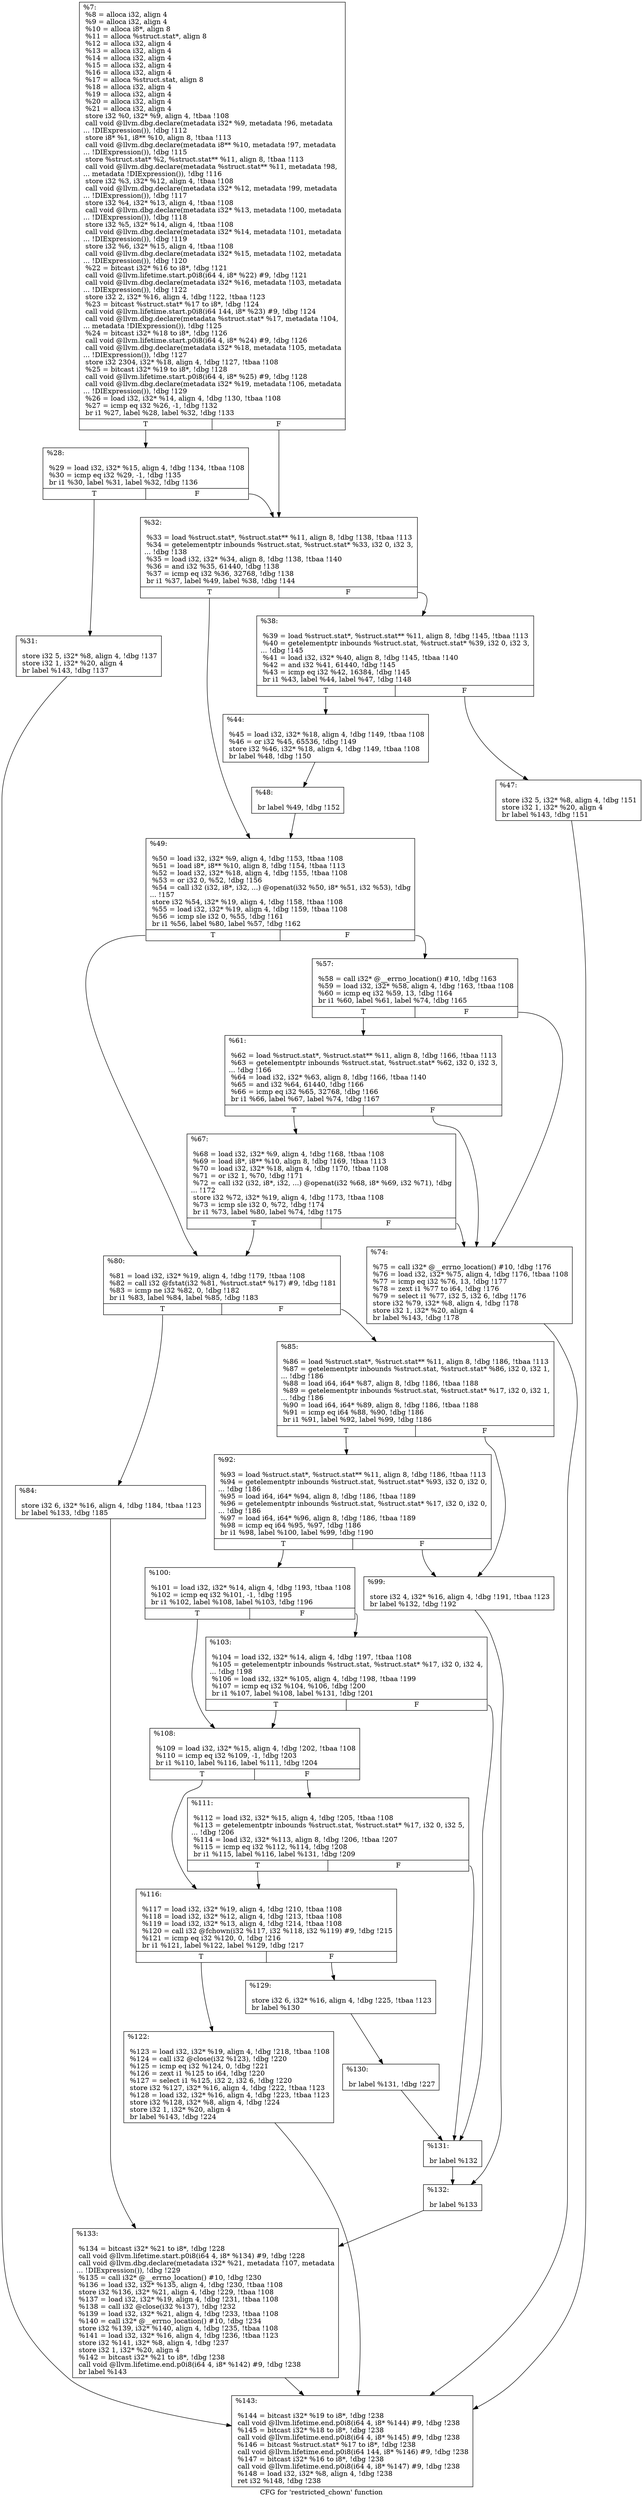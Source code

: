 digraph "CFG for 'restricted_chown' function" {
	label="CFG for 'restricted_chown' function";

	Node0x143c720 [shape=record,label="{%7:\l  %8 = alloca i32, align 4\l  %9 = alloca i32, align 4\l  %10 = alloca i8*, align 8\l  %11 = alloca %struct.stat*, align 8\l  %12 = alloca i32, align 4\l  %13 = alloca i32, align 4\l  %14 = alloca i32, align 4\l  %15 = alloca i32, align 4\l  %16 = alloca i32, align 4\l  %17 = alloca %struct.stat, align 8\l  %18 = alloca i32, align 4\l  %19 = alloca i32, align 4\l  %20 = alloca i32, align 4\l  %21 = alloca i32, align 4\l  store i32 %0, i32* %9, align 4, !tbaa !108\l  call void @llvm.dbg.declare(metadata i32* %9, metadata !96, metadata\l... !DIExpression()), !dbg !112\l  store i8* %1, i8** %10, align 8, !tbaa !113\l  call void @llvm.dbg.declare(metadata i8** %10, metadata !97, metadata\l... !DIExpression()), !dbg !115\l  store %struct.stat* %2, %struct.stat** %11, align 8, !tbaa !113\l  call void @llvm.dbg.declare(metadata %struct.stat** %11, metadata !98,\l... metadata !DIExpression()), !dbg !116\l  store i32 %3, i32* %12, align 4, !tbaa !108\l  call void @llvm.dbg.declare(metadata i32* %12, metadata !99, metadata\l... !DIExpression()), !dbg !117\l  store i32 %4, i32* %13, align 4, !tbaa !108\l  call void @llvm.dbg.declare(metadata i32* %13, metadata !100, metadata\l... !DIExpression()), !dbg !118\l  store i32 %5, i32* %14, align 4, !tbaa !108\l  call void @llvm.dbg.declare(metadata i32* %14, metadata !101, metadata\l... !DIExpression()), !dbg !119\l  store i32 %6, i32* %15, align 4, !tbaa !108\l  call void @llvm.dbg.declare(metadata i32* %15, metadata !102, metadata\l... !DIExpression()), !dbg !120\l  %22 = bitcast i32* %16 to i8*, !dbg !121\l  call void @llvm.lifetime.start.p0i8(i64 4, i8* %22) #9, !dbg !121\l  call void @llvm.dbg.declare(metadata i32* %16, metadata !103, metadata\l... !DIExpression()), !dbg !122\l  store i32 2, i32* %16, align 4, !dbg !122, !tbaa !123\l  %23 = bitcast %struct.stat* %17 to i8*, !dbg !124\l  call void @llvm.lifetime.start.p0i8(i64 144, i8* %23) #9, !dbg !124\l  call void @llvm.dbg.declare(metadata %struct.stat* %17, metadata !104,\l... metadata !DIExpression()), !dbg !125\l  %24 = bitcast i32* %18 to i8*, !dbg !126\l  call void @llvm.lifetime.start.p0i8(i64 4, i8* %24) #9, !dbg !126\l  call void @llvm.dbg.declare(metadata i32* %18, metadata !105, metadata\l... !DIExpression()), !dbg !127\l  store i32 2304, i32* %18, align 4, !dbg !127, !tbaa !108\l  %25 = bitcast i32* %19 to i8*, !dbg !128\l  call void @llvm.lifetime.start.p0i8(i64 4, i8* %25) #9, !dbg !128\l  call void @llvm.dbg.declare(metadata i32* %19, metadata !106, metadata\l... !DIExpression()), !dbg !129\l  %26 = load i32, i32* %14, align 4, !dbg !130, !tbaa !108\l  %27 = icmp eq i32 %26, -1, !dbg !132\l  br i1 %27, label %28, label %32, !dbg !133\l|{<s0>T|<s1>F}}"];
	Node0x143c720:s0 -> Node0x143d980;
	Node0x143c720:s1 -> Node0x143da20;
	Node0x143d980 [shape=record,label="{%28:\l\l  %29 = load i32, i32* %15, align 4, !dbg !134, !tbaa !108\l  %30 = icmp eq i32 %29, -1, !dbg !135\l  br i1 %30, label %31, label %32, !dbg !136\l|{<s0>T|<s1>F}}"];
	Node0x143d980:s0 -> Node0x143d9d0;
	Node0x143d980:s1 -> Node0x143da20;
	Node0x143d9d0 [shape=record,label="{%31:\l\l  store i32 5, i32* %8, align 4, !dbg !137\l  store i32 1, i32* %20, align 4\l  br label %143, !dbg !137\l}"];
	Node0x143d9d0 -> Node0x1455600;
	Node0x143da20 [shape=record,label="{%32:\l\l  %33 = load %struct.stat*, %struct.stat** %11, align 8, !dbg !138, !tbaa !113\l  %34 = getelementptr inbounds %struct.stat, %struct.stat* %33, i32 0, i32 3,\l... !dbg !138\l  %35 = load i32, i32* %34, align 8, !dbg !138, !tbaa !140\l  %36 = and i32 %35, 61440, !dbg !138\l  %37 = icmp eq i32 %36, 32768, !dbg !138\l  br i1 %37, label %49, label %38, !dbg !144\l|{<s0>T|<s1>F}}"];
	Node0x143da20:s0 -> Node0x143dbb0;
	Node0x143da20:s1 -> Node0x143da70;
	Node0x143da70 [shape=record,label="{%38:\l\l  %39 = load %struct.stat*, %struct.stat** %11, align 8, !dbg !145, !tbaa !113\l  %40 = getelementptr inbounds %struct.stat, %struct.stat* %39, i32 0, i32 3,\l... !dbg !145\l  %41 = load i32, i32* %40, align 8, !dbg !145, !tbaa !140\l  %42 = and i32 %41, 61440, !dbg !145\l  %43 = icmp eq i32 %42, 16384, !dbg !145\l  br i1 %43, label %44, label %47, !dbg !148\l|{<s0>T|<s1>F}}"];
	Node0x143da70:s0 -> Node0x143dac0;
	Node0x143da70:s1 -> Node0x143db10;
	Node0x143dac0 [shape=record,label="{%44:\l\l  %45 = load i32, i32* %18, align 4, !dbg !149, !tbaa !108\l  %46 = or i32 %45, 65536, !dbg !149\l  store i32 %46, i32* %18, align 4, !dbg !149, !tbaa !108\l  br label %48, !dbg !150\l}"];
	Node0x143dac0 -> Node0x143db60;
	Node0x143db10 [shape=record,label="{%47:\l\l  store i32 5, i32* %8, align 4, !dbg !151\l  store i32 1, i32* %20, align 4\l  br label %143, !dbg !151\l}"];
	Node0x143db10 -> Node0x1455600;
	Node0x143db60 [shape=record,label="{%48:\l\l  br label %49, !dbg !152\l}"];
	Node0x143db60 -> Node0x143dbb0;
	Node0x143dbb0 [shape=record,label="{%49:\l\l  %50 = load i32, i32* %9, align 4, !dbg !153, !tbaa !108\l  %51 = load i8*, i8** %10, align 8, !dbg !154, !tbaa !113\l  %52 = load i32, i32* %18, align 4, !dbg !155, !tbaa !108\l  %53 = or i32 0, %52, !dbg !156\l  %54 = call i32 (i32, i8*, i32, ...) @openat(i32 %50, i8* %51, i32 %53), !dbg\l... !157\l  store i32 %54, i32* %19, align 4, !dbg !158, !tbaa !108\l  %55 = load i32, i32* %19, align 4, !dbg !159, !tbaa !108\l  %56 = icmp sle i32 0, %55, !dbg !161\l  br i1 %56, label %80, label %57, !dbg !162\l|{<s0>T|<s1>F}}"];
	Node0x143dbb0:s0 -> Node0x143dd40;
	Node0x143dbb0:s1 -> Node0x143dc00;
	Node0x143dc00 [shape=record,label="{%57:\l\l  %58 = call i32* @__errno_location() #10, !dbg !163\l  %59 = load i32, i32* %58, align 4, !dbg !163, !tbaa !108\l  %60 = icmp eq i32 %59, 13, !dbg !164\l  br i1 %60, label %61, label %74, !dbg !165\l|{<s0>T|<s1>F}}"];
	Node0x143dc00:s0 -> Node0x143dc50;
	Node0x143dc00:s1 -> Node0x143dcf0;
	Node0x143dc50 [shape=record,label="{%61:\l\l  %62 = load %struct.stat*, %struct.stat** %11, align 8, !dbg !166, !tbaa !113\l  %63 = getelementptr inbounds %struct.stat, %struct.stat* %62, i32 0, i32 3,\l... !dbg !166\l  %64 = load i32, i32* %63, align 8, !dbg !166, !tbaa !140\l  %65 = and i32 %64, 61440, !dbg !166\l  %66 = icmp eq i32 %65, 32768, !dbg !166\l  br i1 %66, label %67, label %74, !dbg !167\l|{<s0>T|<s1>F}}"];
	Node0x143dc50:s0 -> Node0x143dca0;
	Node0x143dc50:s1 -> Node0x143dcf0;
	Node0x143dca0 [shape=record,label="{%67:\l\l  %68 = load i32, i32* %9, align 4, !dbg !168, !tbaa !108\l  %69 = load i8*, i8** %10, align 8, !dbg !169, !tbaa !113\l  %70 = load i32, i32* %18, align 4, !dbg !170, !tbaa !108\l  %71 = or i32 1, %70, !dbg !171\l  %72 = call i32 (i32, i8*, i32, ...) @openat(i32 %68, i8* %69, i32 %71), !dbg\l... !172\l  store i32 %72, i32* %19, align 4, !dbg !173, !tbaa !108\l  %73 = icmp sle i32 0, %72, !dbg !174\l  br i1 %73, label %80, label %74, !dbg !175\l|{<s0>T|<s1>F}}"];
	Node0x143dca0:s0 -> Node0x143dd40;
	Node0x143dca0:s1 -> Node0x143dcf0;
	Node0x143dcf0 [shape=record,label="{%74:\l\l  %75 = call i32* @__errno_location() #10, !dbg !176\l  %76 = load i32, i32* %75, align 4, !dbg !176, !tbaa !108\l  %77 = icmp eq i32 %76, 13, !dbg !177\l  %78 = zext i1 %77 to i64, !dbg !176\l  %79 = select i1 %77, i32 5, i32 6, !dbg !176\l  store i32 %79, i32* %8, align 4, !dbg !178\l  store i32 1, i32* %20, align 4\l  br label %143, !dbg !178\l}"];
	Node0x143dcf0 -> Node0x1455600;
	Node0x143dd40 [shape=record,label="{%80:\l\l  %81 = load i32, i32* %19, align 4, !dbg !179, !tbaa !108\l  %82 = call i32 @fstat(i32 %81, %struct.stat* %17) #9, !dbg !181\l  %83 = icmp ne i32 %82, 0, !dbg !182\l  br i1 %83, label %84, label %85, !dbg !183\l|{<s0>T|<s1>F}}"];
	Node0x143dd40:s0 -> Node0x143dd90;
	Node0x143dd40:s1 -> Node0x143dde0;
	Node0x143dd90 [shape=record,label="{%84:\l\l  store i32 6, i32* %16, align 4, !dbg !184, !tbaa !123\l  br label %133, !dbg !185\l}"];
	Node0x143dd90 -> Node0x143e1f0;
	Node0x143dde0 [shape=record,label="{%85:\l\l  %86 = load %struct.stat*, %struct.stat** %11, align 8, !dbg !186, !tbaa !113\l  %87 = getelementptr inbounds %struct.stat, %struct.stat* %86, i32 0, i32 1,\l... !dbg !186\l  %88 = load i64, i64* %87, align 8, !dbg !186, !tbaa !188\l  %89 = getelementptr inbounds %struct.stat, %struct.stat* %17, i32 0, i32 1,\l... !dbg !186\l  %90 = load i64, i64* %89, align 8, !dbg !186, !tbaa !188\l  %91 = icmp eq i64 %88, %90, !dbg !186\l  br i1 %91, label %92, label %99, !dbg !186\l|{<s0>T|<s1>F}}"];
	Node0x143dde0:s0 -> Node0x143de30;
	Node0x143dde0:s1 -> Node0x143de80;
	Node0x143de30 [shape=record,label="{%92:\l\l  %93 = load %struct.stat*, %struct.stat** %11, align 8, !dbg !186, !tbaa !113\l  %94 = getelementptr inbounds %struct.stat, %struct.stat* %93, i32 0, i32 0,\l... !dbg !186\l  %95 = load i64, i64* %94, align 8, !dbg !186, !tbaa !189\l  %96 = getelementptr inbounds %struct.stat, %struct.stat* %17, i32 0, i32 0,\l... !dbg !186\l  %97 = load i64, i64* %96, align 8, !dbg !186, !tbaa !189\l  %98 = icmp eq i64 %95, %97, !dbg !186\l  br i1 %98, label %100, label %99, !dbg !190\l|{<s0>T|<s1>F}}"];
	Node0x143de30:s0 -> Node0x143ded0;
	Node0x143de30:s1 -> Node0x143de80;
	Node0x143de80 [shape=record,label="{%99:\l\l  store i32 4, i32* %16, align 4, !dbg !191, !tbaa !123\l  br label %132, !dbg !192\l}"];
	Node0x143de80 -> Node0x143e1a0;
	Node0x143ded0 [shape=record,label="{%100:\l\l  %101 = load i32, i32* %14, align 4, !dbg !193, !tbaa !108\l  %102 = icmp eq i32 %101, -1, !dbg !195\l  br i1 %102, label %108, label %103, !dbg !196\l|{<s0>T|<s1>F}}"];
	Node0x143ded0:s0 -> Node0x143df70;
	Node0x143ded0:s1 -> Node0x143df20;
	Node0x143df20 [shape=record,label="{%103:\l\l  %104 = load i32, i32* %14, align 4, !dbg !197, !tbaa !108\l  %105 = getelementptr inbounds %struct.stat, %struct.stat* %17, i32 0, i32 4,\l... !dbg !198\l  %106 = load i32, i32* %105, align 4, !dbg !198, !tbaa !199\l  %107 = icmp eq i32 %104, %106, !dbg !200\l  br i1 %107, label %108, label %131, !dbg !201\l|{<s0>T|<s1>F}}"];
	Node0x143df20:s0 -> Node0x143df70;
	Node0x143df20:s1 -> Node0x143e150;
	Node0x143df70 [shape=record,label="{%108:\l\l  %109 = load i32, i32* %15, align 4, !dbg !202, !tbaa !108\l  %110 = icmp eq i32 %109, -1, !dbg !203\l  br i1 %110, label %116, label %111, !dbg !204\l|{<s0>T|<s1>F}}"];
	Node0x143df70:s0 -> Node0x143e010;
	Node0x143df70:s1 -> Node0x143dfc0;
	Node0x143dfc0 [shape=record,label="{%111:\l\l  %112 = load i32, i32* %15, align 4, !dbg !205, !tbaa !108\l  %113 = getelementptr inbounds %struct.stat, %struct.stat* %17, i32 0, i32 5,\l... !dbg !206\l  %114 = load i32, i32* %113, align 8, !dbg !206, !tbaa !207\l  %115 = icmp eq i32 %112, %114, !dbg !208\l  br i1 %115, label %116, label %131, !dbg !209\l|{<s0>T|<s1>F}}"];
	Node0x143dfc0:s0 -> Node0x143e010;
	Node0x143dfc0:s1 -> Node0x143e150;
	Node0x143e010 [shape=record,label="{%116:\l\l  %117 = load i32, i32* %19, align 4, !dbg !210, !tbaa !108\l  %118 = load i32, i32* %12, align 4, !dbg !213, !tbaa !108\l  %119 = load i32, i32* %13, align 4, !dbg !214, !tbaa !108\l  %120 = call i32 @fchown(i32 %117, i32 %118, i32 %119) #9, !dbg !215\l  %121 = icmp eq i32 %120, 0, !dbg !216\l  br i1 %121, label %122, label %129, !dbg !217\l|{<s0>T|<s1>F}}"];
	Node0x143e010:s0 -> Node0x143e060;
	Node0x143e010:s1 -> Node0x143e0b0;
	Node0x143e060 [shape=record,label="{%122:\l\l  %123 = load i32, i32* %19, align 4, !dbg !218, !tbaa !108\l  %124 = call i32 @close(i32 %123), !dbg !220\l  %125 = icmp eq i32 %124, 0, !dbg !221\l  %126 = zext i1 %125 to i64, !dbg !220\l  %127 = select i1 %125, i32 2, i32 6, !dbg !220\l  store i32 %127, i32* %16, align 4, !dbg !222, !tbaa !123\l  %128 = load i32, i32* %16, align 4, !dbg !223, !tbaa !123\l  store i32 %128, i32* %8, align 4, !dbg !224\l  store i32 1, i32* %20, align 4\l  br label %143, !dbg !224\l}"];
	Node0x143e060 -> Node0x1455600;
	Node0x143e0b0 [shape=record,label="{%129:\l\l  store i32 6, i32* %16, align 4, !dbg !225, !tbaa !123\l  br label %130\l}"];
	Node0x143e0b0 -> Node0x143e100;
	Node0x143e100 [shape=record,label="{%130:\l\l  br label %131, !dbg !227\l}"];
	Node0x143e100 -> Node0x143e150;
	Node0x143e150 [shape=record,label="{%131:\l\l  br label %132\l}"];
	Node0x143e150 -> Node0x143e1a0;
	Node0x143e1a0 [shape=record,label="{%132:\l\l  br label %133\l}"];
	Node0x143e1a0 -> Node0x143e1f0;
	Node0x143e1f0 [shape=record,label="{%133:\l\l  %134 = bitcast i32* %21 to i8*, !dbg !228\l  call void @llvm.lifetime.start.p0i8(i64 4, i8* %134) #9, !dbg !228\l  call void @llvm.dbg.declare(metadata i32* %21, metadata !107, metadata\l... !DIExpression()), !dbg !229\l  %135 = call i32* @__errno_location() #10, !dbg !230\l  %136 = load i32, i32* %135, align 4, !dbg !230, !tbaa !108\l  store i32 %136, i32* %21, align 4, !dbg !229, !tbaa !108\l  %137 = load i32, i32* %19, align 4, !dbg !231, !tbaa !108\l  %138 = call i32 @close(i32 %137), !dbg !232\l  %139 = load i32, i32* %21, align 4, !dbg !233, !tbaa !108\l  %140 = call i32* @__errno_location() #10, !dbg !234\l  store i32 %139, i32* %140, align 4, !dbg !235, !tbaa !108\l  %141 = load i32, i32* %16, align 4, !dbg !236, !tbaa !123\l  store i32 %141, i32* %8, align 4, !dbg !237\l  store i32 1, i32* %20, align 4\l  %142 = bitcast i32* %21 to i8*, !dbg !238\l  call void @llvm.lifetime.end.p0i8(i64 4, i8* %142) #9, !dbg !238\l  br label %143\l}"];
	Node0x143e1f0 -> Node0x1455600;
	Node0x1455600 [shape=record,label="{%143:\l\l  %144 = bitcast i32* %19 to i8*, !dbg !238\l  call void @llvm.lifetime.end.p0i8(i64 4, i8* %144) #9, !dbg !238\l  %145 = bitcast i32* %18 to i8*, !dbg !238\l  call void @llvm.lifetime.end.p0i8(i64 4, i8* %145) #9, !dbg !238\l  %146 = bitcast %struct.stat* %17 to i8*, !dbg !238\l  call void @llvm.lifetime.end.p0i8(i64 144, i8* %146) #9, !dbg !238\l  %147 = bitcast i32* %16 to i8*, !dbg !238\l  call void @llvm.lifetime.end.p0i8(i64 4, i8* %147) #9, !dbg !238\l  %148 = load i32, i32* %8, align 4, !dbg !238\l  ret i32 %148, !dbg !238\l}"];
}
